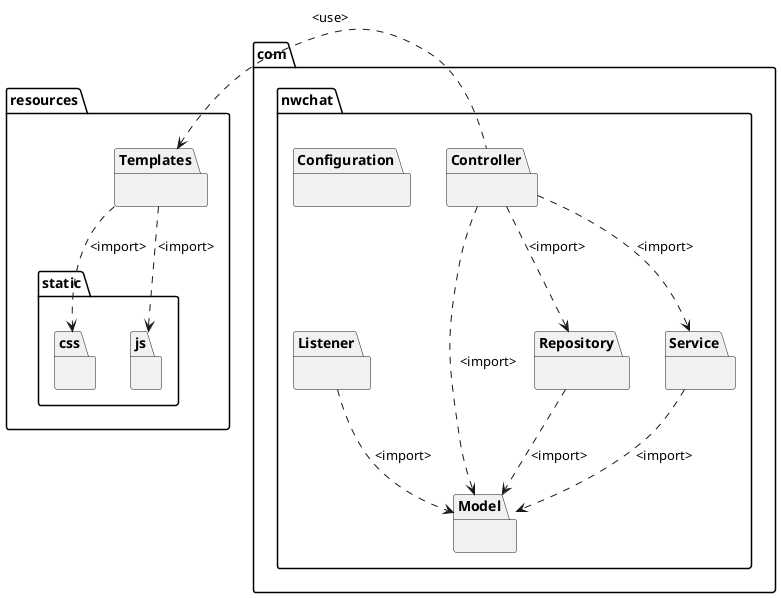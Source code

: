 @startuml
package com.nwchat{
    namespace Configuration{
    }
    namespace Listener{
    }
    namespace Model{
    }

    namespace Repository{
    }

    namespace Service{
    }

    namespace Controller{
    }
    Listener ..> Model : <import>
    Service ..> Model : <import>
    Controller ..> Model : <import>
    Repository ..> Model : <import>
    Controller ..> Repository : <import>
    Controller ..> Service : <import>
}

package resources{
    namespace static{
        namespace css{
        }
        namespace js{
        }
    }

    namespace Templates{
    }

    Templates ..> static.js : <import>
    Templates ..> static.css : <import>
}
Templates <. Controller : <use>
@enduml